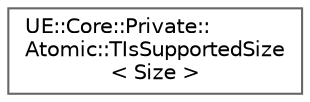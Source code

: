 digraph "Graphical Class Hierarchy"
{
 // INTERACTIVE_SVG=YES
 // LATEX_PDF_SIZE
  bgcolor="transparent";
  edge [fontname=Helvetica,fontsize=10,labelfontname=Helvetica,labelfontsize=10];
  node [fontname=Helvetica,fontsize=10,shape=box,height=0.2,width=0.4];
  rankdir="LR";
  Node0 [id="Node000000",label="UE::Core::Private::\lAtomic::TIsSupportedSize\l\< Size \>",height=0.2,width=0.4,color="grey40", fillcolor="white", style="filled",URL="$df/dd0/structUE_1_1Core_1_1Private_1_1Atomic_1_1TIsSupportedSize.html",tooltip=" "];
}
